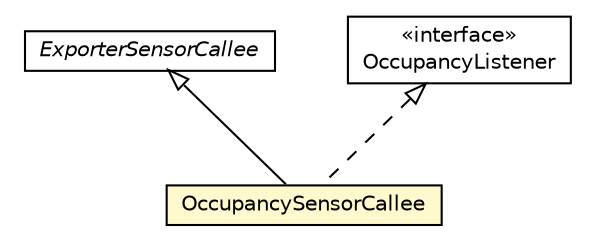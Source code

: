 #!/usr/local/bin/dot
#
# Class diagram 
# Generated by UMLGraph version R5_6-24-gf6e263 (http://www.umlgraph.org/)
#

digraph G {
	edge [fontname="Helvetica",fontsize=10,labelfontname="Helvetica",labelfontsize=10];
	node [fontname="Helvetica",fontsize=10,shape=plaintext];
	nodesep=0.25;
	ranksep=0.5;
	// org.universAAL.hw.exporter.zigbee.ha.devices.OccupancySensorCallee
	c6021299 [label=<<table title="org.universAAL.hw.exporter.zigbee.ha.devices.OccupancySensorCallee" border="0" cellborder="1" cellspacing="0" cellpadding="2" port="p" bgcolor="lemonChiffon" href="./OccupancySensorCallee.html">
		<tr><td><table border="0" cellspacing="0" cellpadding="1">
<tr><td align="center" balign="center"> OccupancySensorCallee </td></tr>
		</table></td></tr>
		</table>>, URL="./OccupancySensorCallee.html", fontname="Helvetica", fontcolor="black", fontsize=10.0];
	// org.universAAL.hw.exporter.zigbee.ha.devices.ExporterSensorCallee
	c6021302 [label=<<table title="org.universAAL.hw.exporter.zigbee.ha.devices.ExporterSensorCallee" border="0" cellborder="1" cellspacing="0" cellpadding="2" port="p" href="./ExporterSensorCallee.html">
		<tr><td><table border="0" cellspacing="0" cellpadding="1">
<tr><td align="center" balign="center"><font face="Helvetica-Oblique"> ExporterSensorCallee </font></td></tr>
		</table></td></tr>
		</table>>, URL="./ExporterSensorCallee.html", fontname="Helvetica", fontcolor="black", fontsize=10.0];
	//org.universAAL.hw.exporter.zigbee.ha.devices.OccupancySensorCallee extends org.universAAL.hw.exporter.zigbee.ha.devices.ExporterSensorCallee
	c6021302:p -> c6021299:p [dir=back,arrowtail=empty];
	//org.universAAL.hw.exporter.zigbee.ha.devices.OccupancySensorCallee implements it.cnr.isti.zigbee.ha.cluster.glue.measureament_sensing.event.OccupancyListener
	c6022299:p -> c6021299:p [dir=back,arrowtail=empty,style=dashed];
	// it.cnr.isti.zigbee.ha.cluster.glue.measureament_sensing.event.OccupancyListener
	c6022299 [label=<<table title="it.cnr.isti.zigbee.ha.cluster.glue.measureament_sensing.event.OccupancyListener" border="0" cellborder="1" cellspacing="0" cellpadding="2" port="p" href="http://java.sun.com/j2se/1.4.2/docs/api/it/cnr/isti/zigbee/ha/cluster/glue/measureament_sensing/event/OccupancyListener.html">
		<tr><td><table border="0" cellspacing="0" cellpadding="1">
<tr><td align="center" balign="center"> &#171;interface&#187; </td></tr>
<tr><td align="center" balign="center"> OccupancyListener </td></tr>
		</table></td></tr>
		</table>>, URL="http://java.sun.com/j2se/1.4.2/docs/api/it/cnr/isti/zigbee/ha/cluster/glue/measureament_sensing/event/OccupancyListener.html", fontname="Helvetica", fontcolor="black", fontsize=10.0];
}

